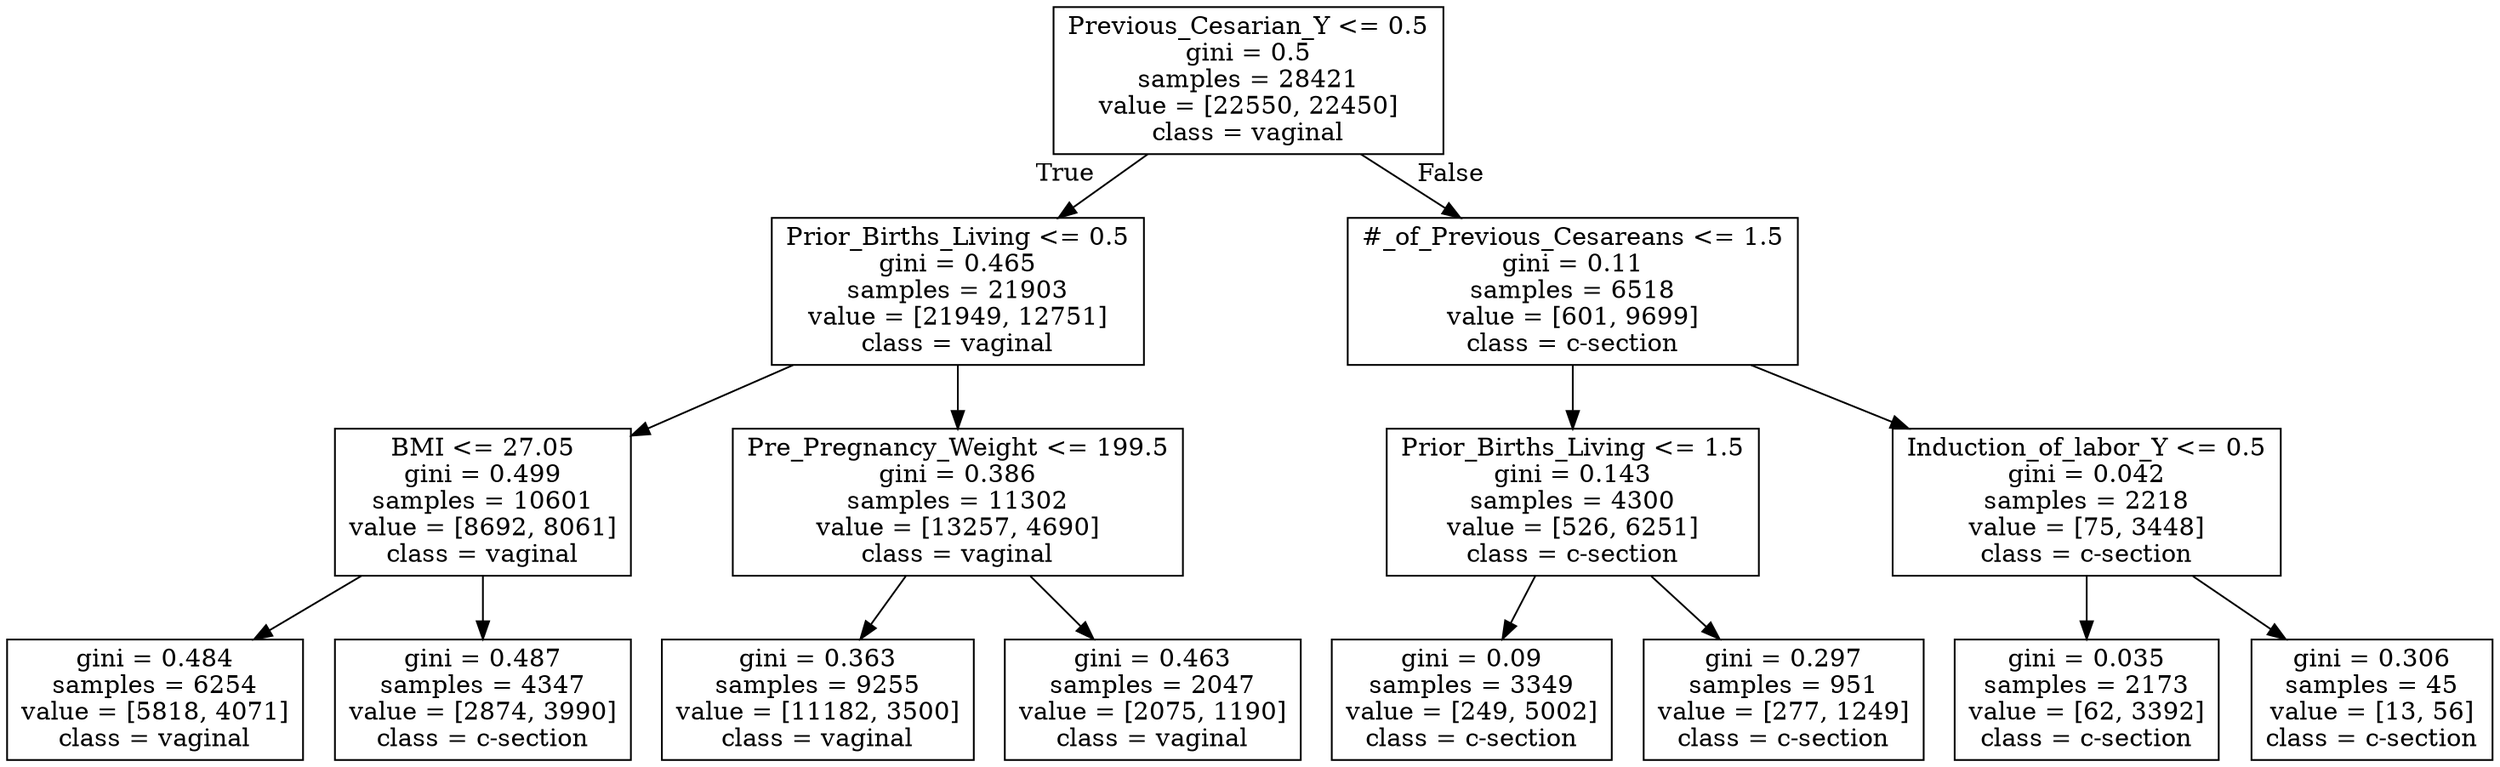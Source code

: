 digraph Tree {
node [shape=box] ;
0 [label="Previous_Cesarian_Y <= 0.5\ngini = 0.5\nsamples = 28421\nvalue = [22550, 22450]\nclass = vaginal"] ;
1 [label="Prior_Births_Living <= 0.5\ngini = 0.465\nsamples = 21903\nvalue = [21949, 12751]\nclass = vaginal"] ;
0 -> 1 [labeldistance=2.5, labelangle=45, headlabel="True"] ;
2 [label="BMI <= 27.05\ngini = 0.499\nsamples = 10601\nvalue = [8692, 8061]\nclass = vaginal"] ;
1 -> 2 ;
3 [label="gini = 0.484\nsamples = 6254\nvalue = [5818, 4071]\nclass = vaginal"] ;
2 -> 3 ;
4 [label="gini = 0.487\nsamples = 4347\nvalue = [2874, 3990]\nclass = c-section"] ;
2 -> 4 ;
5 [label="Pre_Pregnancy_Weight <= 199.5\ngini = 0.386\nsamples = 11302\nvalue = [13257, 4690]\nclass = vaginal"] ;
1 -> 5 ;
6 [label="gini = 0.363\nsamples = 9255\nvalue = [11182, 3500]\nclass = vaginal"] ;
5 -> 6 ;
7 [label="gini = 0.463\nsamples = 2047\nvalue = [2075, 1190]\nclass = vaginal"] ;
5 -> 7 ;
8 [label="#_of_Previous_Cesareans <= 1.5\ngini = 0.11\nsamples = 6518\nvalue = [601, 9699]\nclass = c-section"] ;
0 -> 8 [labeldistance=2.5, labelangle=-45, headlabel="False"] ;
9 [label="Prior_Births_Living <= 1.5\ngini = 0.143\nsamples = 4300\nvalue = [526, 6251]\nclass = c-section"] ;
8 -> 9 ;
10 [label="gini = 0.09\nsamples = 3349\nvalue = [249, 5002]\nclass = c-section"] ;
9 -> 10 ;
11 [label="gini = 0.297\nsamples = 951\nvalue = [277, 1249]\nclass = c-section"] ;
9 -> 11 ;
12 [label="Induction_of_labor_Y <= 0.5\ngini = 0.042\nsamples = 2218\nvalue = [75, 3448]\nclass = c-section"] ;
8 -> 12 ;
13 [label="gini = 0.035\nsamples = 2173\nvalue = [62, 3392]\nclass = c-section"] ;
12 -> 13 ;
14 [label="gini = 0.306\nsamples = 45\nvalue = [13, 56]\nclass = c-section"] ;
12 -> 14 ;
}